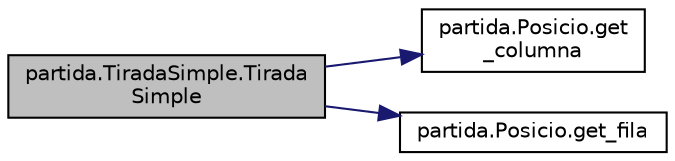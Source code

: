 digraph "partida.TiradaSimple.TiradaSimple"
{
 // LATEX_PDF_SIZE
  edge [fontname="Helvetica",fontsize="10",labelfontname="Helvetica",labelfontsize="10"];
  node [fontname="Helvetica",fontsize="10",shape=record];
  rankdir="LR";
  Node1 [label="partida.TiradaSimple.Tirada\lSimple",height=0.2,width=0.4,color="black", fillcolor="grey75", style="filled", fontcolor="black",tooltip="Genera una TiradaSimple amb matar i volar."];
  Node1 -> Node2 [color="midnightblue",fontsize="10",style="solid",fontname="Helvetica"];
  Node2 [label="partida.Posicio.get\l_columna",height=0.2,width=0.4,color="black", fillcolor="white", style="filled",URL="$classpartida_1_1_posicio.html#a267f9e1db4052bbdf4cbdf15afde97e7",tooltip="Columna."];
  Node1 -> Node3 [color="midnightblue",fontsize="10",style="solid",fontname="Helvetica"];
  Node3 [label="partida.Posicio.get_fila",height=0.2,width=0.4,color="black", fillcolor="white", style="filled",URL="$classpartida_1_1_posicio.html#afd3e4dfc10d7a4ce1587ebc641cbbee5",tooltip="Fila."];
}
